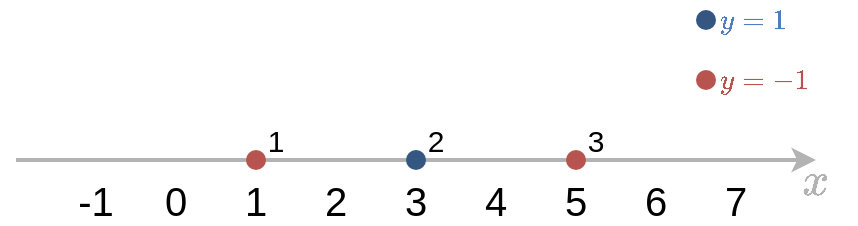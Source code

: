 <mxfile version="14.1.8" type="device"><diagram name="dataset" id="283ns5aw2H7gdUfxR8VE"><mxGraphModel dx="1125" dy="680" grid="1" gridSize="10" guides="1" tooltips="1" connect="0" arrows="0" fold="1" page="1" pageScale="1" pageWidth="827" pageHeight="1169" math="1" shadow="0"><root><mxCell id="PXZ91V-GlEDkfSVxfOSR-0"/><mxCell id="PXZ91V-GlEDkfSVxfOSR-1" parent="PXZ91V-GlEDkfSVxfOSR-0"/><mxCell id="PXZ91V-GlEDkfSVxfOSR-4" value="" style="endArrow=classic;html=1;fontFamily=Comic Sans MS;fontSize=30;fontColor=#003366;strokeWidth=2;strokeColor=#B3B3B3;" parent="PXZ91V-GlEDkfSVxfOSR-1" edge="1"><mxGeometry x="240" y="220" width="50" height="50" as="geometry"><mxPoint x="240" y="520" as="sourcePoint"/><mxPoint x="640" y="520" as="targetPoint"/></mxGeometry></mxCell><mxCell id="PXZ91V-GlEDkfSVxfOSR-24" value="" style="ellipse;whiteSpace=wrap;html=1;fontSize=20;fontColor=#000000;strokeColor=none;fillColor=#355681;" parent="PXZ91V-GlEDkfSVxfOSR-1" vertex="1"><mxGeometry x="435" y="515" width="10" height="10" as="geometry"/></mxCell><mxCell id="PXZ91V-GlEDkfSVxfOSR-32" value="" style="ellipse;whiteSpace=wrap;html=1;fontSize=20;fontColor=#000000;strokeColor=none;fillColor=#B85450;" parent="PXZ91V-GlEDkfSVxfOSR-1" vertex="1"><mxGeometry x="515" y="515" width="10" height="10" as="geometry"/></mxCell><mxCell id="PXZ91V-GlEDkfSVxfOSR-39" value="" style="ellipse;whiteSpace=wrap;html=1;fontSize=20;fontColor=#000000;strokeColor=none;fillColor=#B85450;" parent="PXZ91V-GlEDkfSVxfOSR-1" vertex="1"><mxGeometry x="355" y="515" width="10" height="10" as="geometry"/></mxCell><mxCell id="PXZ91V-GlEDkfSVxfOSR-40" value="" style="ellipse;whiteSpace=wrap;html=1;fontSize=20;fontColor=#000000;strokeColor=none;fillColor=#355681;" parent="PXZ91V-GlEDkfSVxfOSR-1" vertex="1"><mxGeometry x="580" y="445" width="10" height="10" as="geometry"/></mxCell><mxCell id="PXZ91V-GlEDkfSVxfOSR-41" value="" style="ellipse;whiteSpace=wrap;html=1;fontSize=20;fontColor=#000000;strokeColor=none;fillColor=#B85450;" parent="PXZ91V-GlEDkfSVxfOSR-1" vertex="1"><mxGeometry x="580" y="475" width="10" height="10" as="geometry"/></mxCell><mxCell id="PXZ91V-GlEDkfSVxfOSR-42" value="\(y=1\)" style="text;html=1;strokeColor=none;fillColor=none;align=left;verticalAlign=middle;whiteSpace=wrap;rounded=0;fontColor=#4E7EBD;fontStyle=0" parent="PXZ91V-GlEDkfSVxfOSR-1" vertex="1"><mxGeometry x="590" y="440" width="50" height="20" as="geometry"/></mxCell><mxCell id="PXZ91V-GlEDkfSVxfOSR-43" value="\(y=-1\)" style="text;html=1;strokeColor=none;fillColor=none;align=left;verticalAlign=middle;whiteSpace=wrap;rounded=0;fontStyle=0;fontColor=#B85450;" parent="PXZ91V-GlEDkfSVxfOSR-1" vertex="1"><mxGeometry x="590" y="470" width="50" height="20" as="geometry"/></mxCell><mxCell id="PXZ91V-GlEDkfSVxfOSR-44" value="\(x\)" style="text;html=1;strokeColor=none;fillColor=none;align=center;verticalAlign=middle;whiteSpace=wrap;rounded=0;fontSize=20;fontColor=#B3B3B3;" parent="PXZ91V-GlEDkfSVxfOSR-1" vertex="1"><mxGeometry x="620" y="510" width="40" height="40" as="geometry"/></mxCell><mxCell id="PXZ91V-GlEDkfSVxfOSR-52" value="1" style="text;html=1;strokeColor=none;fillColor=none;align=center;verticalAlign=middle;whiteSpace=wrap;rounded=0;fontSize=20;" parent="PXZ91V-GlEDkfSVxfOSR-1" vertex="1"><mxGeometry x="340" y="530" width="40" height="20" as="geometry"/></mxCell><mxCell id="PXZ91V-GlEDkfSVxfOSR-54" value="-1" style="text;html=1;strokeColor=none;fillColor=none;align=center;verticalAlign=middle;whiteSpace=wrap;rounded=0;fontSize=20;" parent="PXZ91V-GlEDkfSVxfOSR-1" vertex="1"><mxGeometry x="260" y="530" width="40" height="20" as="geometry"/></mxCell><mxCell id="PXZ91V-GlEDkfSVxfOSR-55" value="3" style="text;html=1;strokeColor=none;fillColor=none;align=center;verticalAlign=middle;whiteSpace=wrap;rounded=0;fontSize=20;" parent="PXZ91V-GlEDkfSVxfOSR-1" vertex="1"><mxGeometry x="420" y="530" width="40" height="20" as="geometry"/></mxCell><mxCell id="PXZ91V-GlEDkfSVxfOSR-57" value="5" style="text;html=1;strokeColor=none;fillColor=none;align=center;verticalAlign=middle;whiteSpace=wrap;rounded=0;fontSize=20;" parent="PXZ91V-GlEDkfSVxfOSR-1" vertex="1"><mxGeometry x="500" y="530" width="40" height="20" as="geometry"/></mxCell><mxCell id="PXZ91V-GlEDkfSVxfOSR-58" value="7" style="text;html=1;strokeColor=none;fillColor=none;align=center;verticalAlign=middle;whiteSpace=wrap;rounded=0;fontSize=20;" parent="PXZ91V-GlEDkfSVxfOSR-1" vertex="1"><mxGeometry x="580" y="530" width="40" height="20" as="geometry"/></mxCell><mxCell id="UefHHKOyIYwNxj0_NxGA-3" value="1" style="text;html=1;strokeColor=none;fillColor=none;align=center;verticalAlign=middle;whiteSpace=wrap;rounded=0;fontSize=15;" parent="PXZ91V-GlEDkfSVxfOSR-1" vertex="1"><mxGeometry x="360" y="500" width="20" height="20" as="geometry"/></mxCell><mxCell id="UefHHKOyIYwNxj0_NxGA-4" value="2" style="text;html=1;strokeColor=none;fillColor=none;align=center;verticalAlign=middle;whiteSpace=wrap;rounded=0;fontSize=15;" parent="PXZ91V-GlEDkfSVxfOSR-1" vertex="1"><mxGeometry x="440" y="500" width="20" height="20" as="geometry"/></mxCell><mxCell id="UefHHKOyIYwNxj0_NxGA-5" value="3" style="text;html=1;strokeColor=none;fillColor=none;align=center;verticalAlign=middle;whiteSpace=wrap;rounded=0;fontSize=15;" parent="PXZ91V-GlEDkfSVxfOSR-1" vertex="1"><mxGeometry x="520" y="500" width="20" height="20" as="geometry"/></mxCell><mxCell id="hTgSoaYwzMmxKfB04xZi-0" value="2" style="text;html=1;strokeColor=none;fillColor=none;align=center;verticalAlign=middle;whiteSpace=wrap;rounded=0;fontSize=20;" vertex="1" parent="PXZ91V-GlEDkfSVxfOSR-1"><mxGeometry x="380" y="530" width="40" height="20" as="geometry"/></mxCell><mxCell id="hTgSoaYwzMmxKfB04xZi-1" value="4" style="text;html=1;strokeColor=none;fillColor=none;align=center;verticalAlign=middle;whiteSpace=wrap;rounded=0;fontSize=20;" vertex="1" parent="PXZ91V-GlEDkfSVxfOSR-1"><mxGeometry x="460" y="530" width="40" height="20" as="geometry"/></mxCell><mxCell id="hTgSoaYwzMmxKfB04xZi-2" value="6" style="text;html=1;strokeColor=none;fillColor=none;align=center;verticalAlign=middle;whiteSpace=wrap;rounded=0;fontSize=20;" vertex="1" parent="PXZ91V-GlEDkfSVxfOSR-1"><mxGeometry x="540" y="530" width="40" height="20" as="geometry"/></mxCell><mxCell id="hTgSoaYwzMmxKfB04xZi-3" value="0" style="text;html=1;strokeColor=none;fillColor=none;align=center;verticalAlign=middle;whiteSpace=wrap;rounded=0;fontSize=20;" vertex="1" parent="PXZ91V-GlEDkfSVxfOSR-1"><mxGeometry x="300" y="530" width="40" height="20" as="geometry"/></mxCell></root></mxGraphModel></diagram></mxfile>
